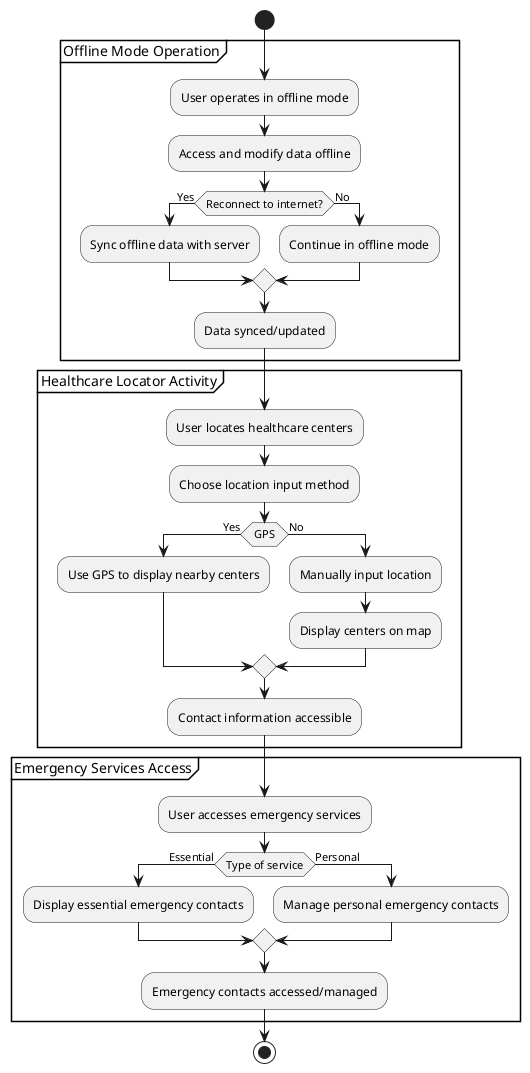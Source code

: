@startuml
start

partition "Offline Mode Operation" {
    :User operates in offline mode;
    :Access and modify data offline;
    if (Reconnect to internet?) then (Yes)
        :Sync offline data with server;
    else (No)
        :Continue in offline mode;
    endif
    :Data synced/updated;
}

partition "Healthcare Locator Activity" {
    :User locates healthcare centers;
    :Choose location input method;
    if (GPS) then (Yes)
        :Use GPS to display nearby centers;
    else (No)
        :Manually input location;
        :Display centers on map;
    endif
    :Contact information accessible;
}


partition "Emergency Services Access" {
    :User accesses emergency services;
    if (Type of service) then (Essential)
        :Display essential emergency contacts;
    else (Personal)
        :Manage personal emergency contacts;
    endif
    :Emergency contacts accessed/managed;
}


stop
@enduml

